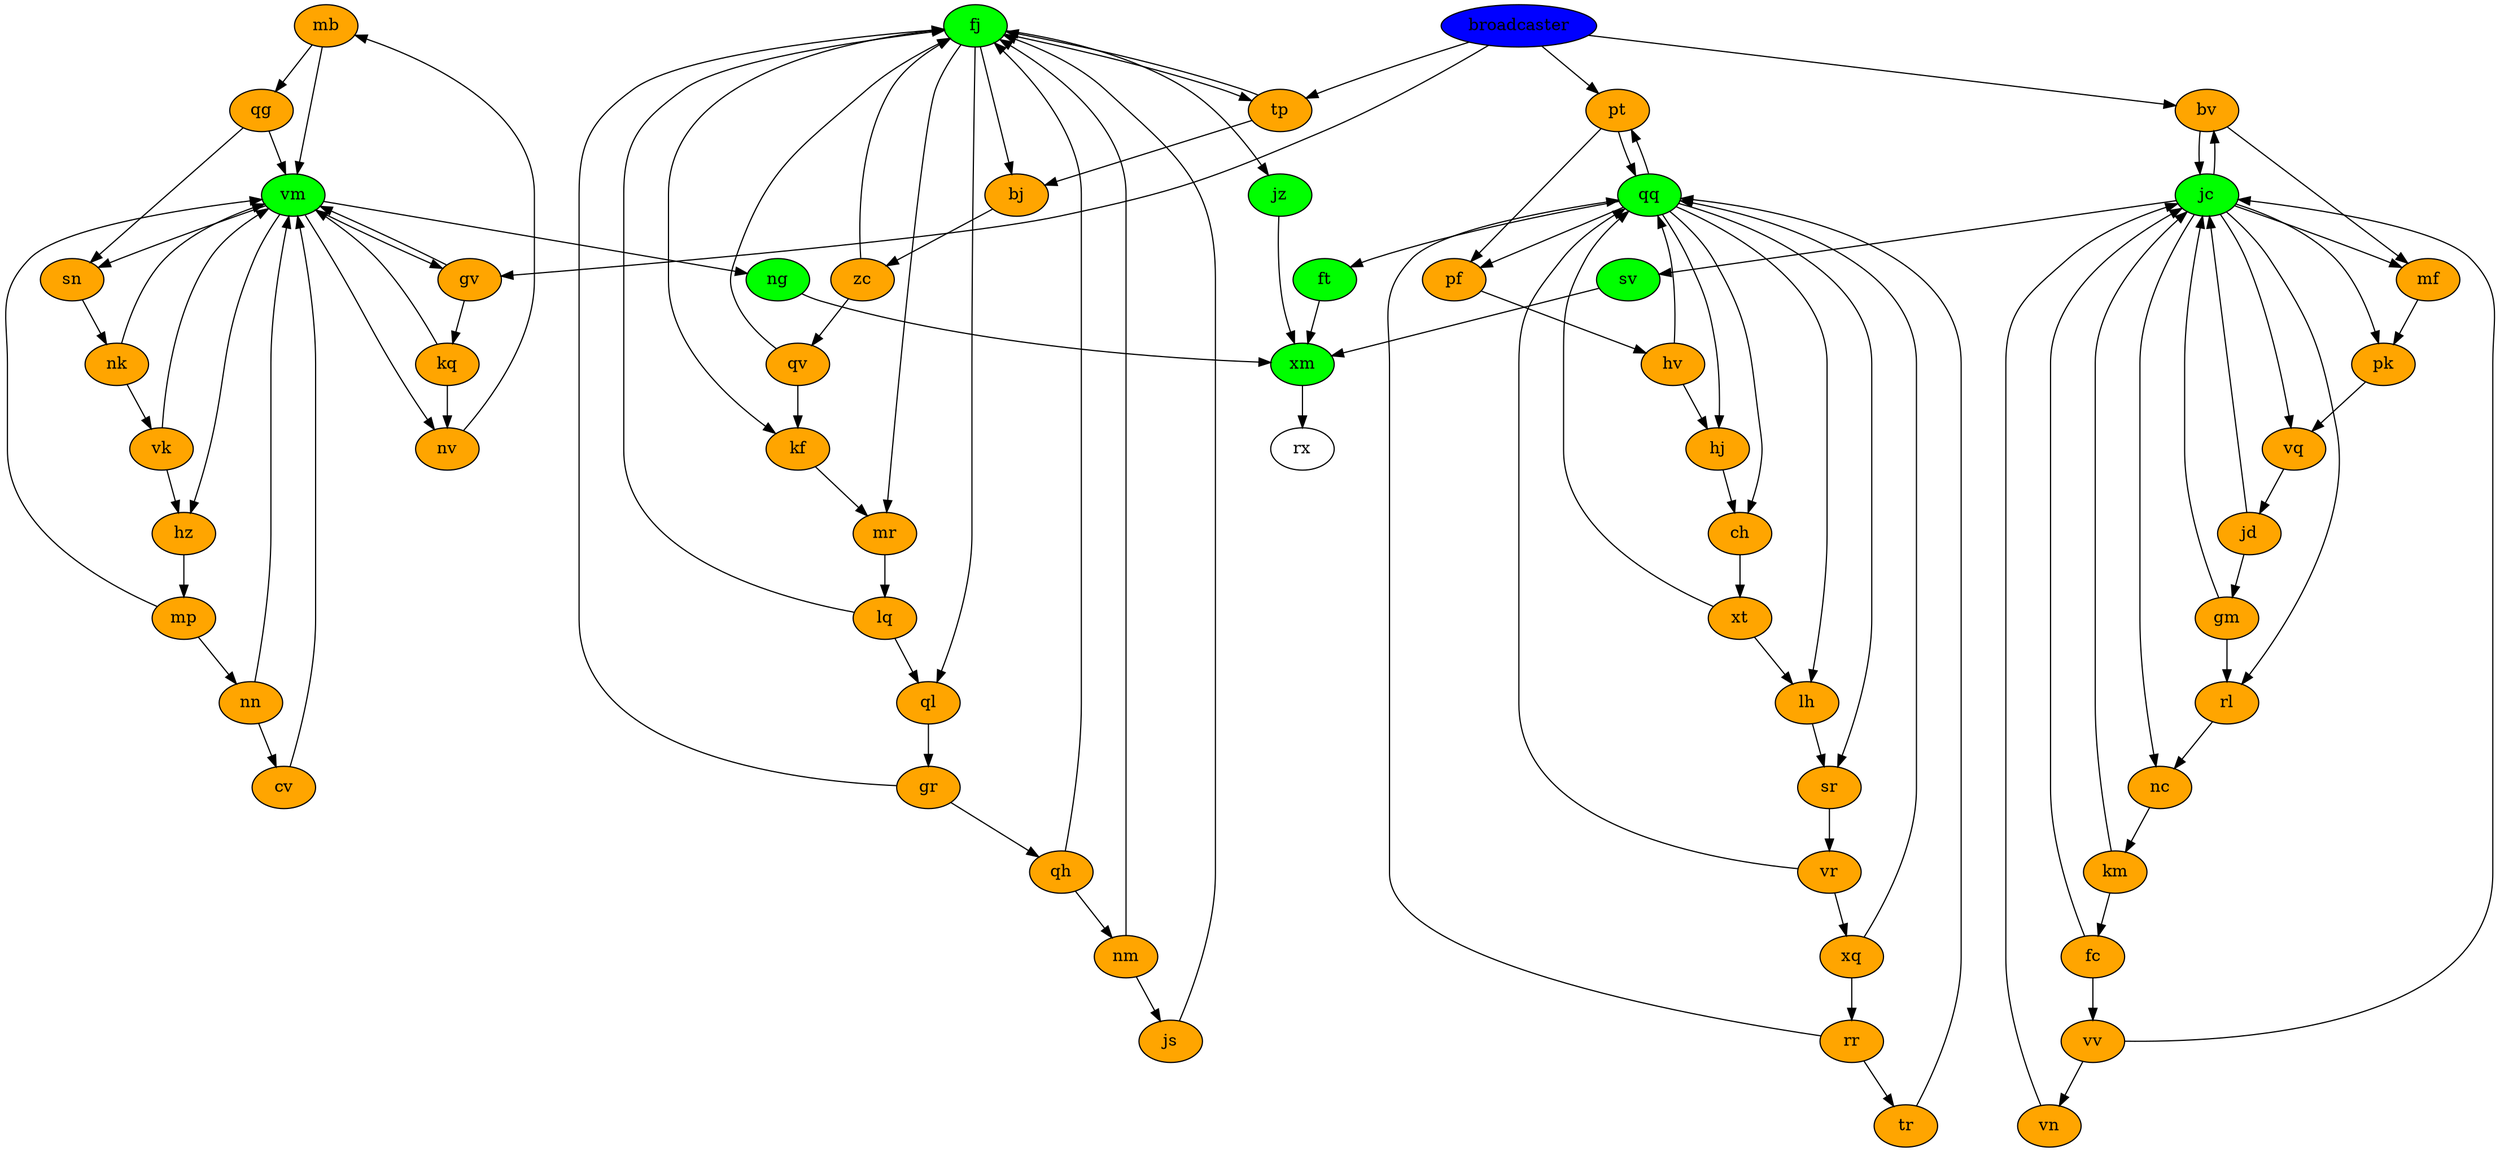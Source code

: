 digraph g {
mb [style=filled, fillcolor=orange]
mb -> vm,qg
tr [style=filled, fillcolor=orange]
tr -> qq
qh [style=filled, fillcolor=orange]
qh -> fj,nm
fj [style=filled, fillcolor=green]
fj -> jz,bj,mr,tp,ql,kf
nc [style=filled, fillcolor=orange]
nc -> km
jd [style=filled, fillcolor=orange]
jd -> jc,gm
hj [style=filled, fillcolor=orange]
hj -> ch
rl [style=filled, fillcolor=orange]
rl -> nc
lh [style=filled, fillcolor=orange]
lh -> sr
vk [style=filled, fillcolor=orange]
vk -> vm,hz
bj [style=filled, fillcolor=orange]
bj -> zc
gr [style=filled, fillcolor=orange]
gr -> fj,qh
vm [style=filled, fillcolor=green]
vm -> ng,hz,sn,gv,nv
vv [style=filled, fillcolor=orange]
vv -> jc,vn
xm [style=filled, fillcolor=green]
xm -> rx
qq [style=filled, fillcolor=green]
qq -> sr,pt,ch,lh,hj,pf,ft
kq [style=filled, fillcolor=orange]
kq -> vm,nv
hv [style=filled, fillcolor=orange]
hv -> qq,hj
km [style=filled, fillcolor=orange]
km -> jc,fc
pt [style=filled, fillcolor=orange]
pt -> qq,pf
nm [style=filled, fillcolor=orange]
nm -> fj,js
sr [style=filled, fillcolor=orange]
sr -> vr
ng [style=filled, fillcolor=green]
ng -> xm
fc [style=filled, fillcolor=orange]
fc -> vv,jc
mf [style=filled, fillcolor=orange]
mf -> pk
nv [style=filled, fillcolor=orange]
nv -> mb
qg [style=filled, fillcolor=orange]
qg -> vm,sn
ql [style=filled, fillcolor=orange]
ql -> gr
vn [style=filled, fillcolor=orange]
vn -> jc
mr [style=filled, fillcolor=orange]
mr -> lq
pk [style=filled, fillcolor=orange]
pk -> vq
jc [style=filled, fillcolor=green]
jc -> vq,mf,bv,pk,nc,sv,rl
lq [style=filled, fillcolor=orange]
lq -> fj,ql
gv [style=filled, fillcolor=orange]
gv -> vm,kq
js [style=filled, fillcolor=orange]
js -> fj
nn [style=filled, fillcolor=orange]
nn -> cv,vm
vq [style=filled, fillcolor=orange]
vq -> jd
cv [style=filled, fillcolor=orange]
cv -> vm
nk [style=filled, fillcolor=orange]
nk -> vk,vm
bv [style=filled, fillcolor=orange]
bv -> jc,mf
hz [style=filled, fillcolor=orange]
hz -> mp
tp [style=filled, fillcolor=orange]
tp -> bj,fj
pf [style=filled, fillcolor=orange]
pf -> hv
sn [style=filled, fillcolor=orange]
sn -> nk
mp [style=filled, fillcolor=orange]
mp -> vm,nn
rr [style=filled, fillcolor=orange]
rr -> qq,tr
jz [style=filled, fillcolor=green]
jz -> xm
broadcaster [style=filled, fillcolor=blue]
broadcaster -> pt,tp,gv,bv
gm [style=filled, fillcolor=orange]
gm -> jc,rl
vr [style=filled, fillcolor=orange]
vr -> xq,qq
zc [style=filled, fillcolor=orange]
zc -> qv,fj
kf [style=filled, fillcolor=orange]
kf -> mr
sv [style=filled, fillcolor=green]
sv -> xm
ch [style=filled, fillcolor=orange]
ch -> xt
xq [style=filled, fillcolor=orange]
xq -> qq,rr
xt [style=filled, fillcolor=orange]
xt -> qq,lh
qv [style=filled, fillcolor=orange]
qv -> kf,fj
ft [style=filled, fillcolor=green]
ft -> xm
}
